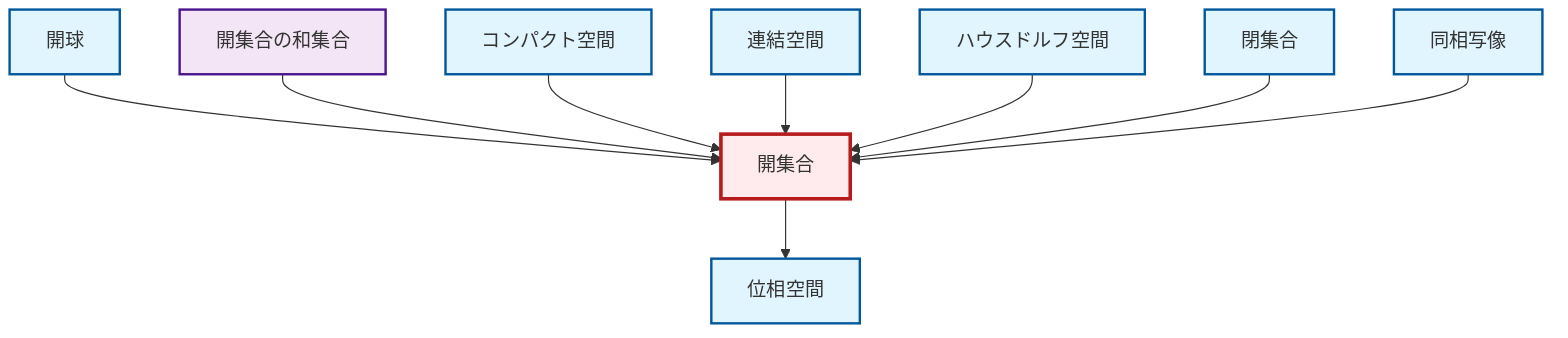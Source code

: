 graph TD
    classDef definition fill:#e1f5fe,stroke:#01579b,stroke-width:2px
    classDef theorem fill:#f3e5f5,stroke:#4a148c,stroke-width:2px
    classDef axiom fill:#fff3e0,stroke:#e65100,stroke-width:2px
    classDef example fill:#e8f5e9,stroke:#1b5e20,stroke-width:2px
    classDef current fill:#ffebee,stroke:#b71c1c,stroke-width:3px
    def-open-set["開集合"]:::definition
    def-compact["コンパクト空間"]:::definition
    def-homeomorphism["同相写像"]:::definition
    thm-union-open-sets["開集合の和集合"]:::theorem
    def-open-ball["開球"]:::definition
    def-topological-space["位相空間"]:::definition
    def-connected["連結空間"]:::definition
    def-closed-set["閉集合"]:::definition
    def-hausdorff["ハウスドルフ空間"]:::definition
    def-open-ball --> def-open-set
    thm-union-open-sets --> def-open-set
    def-compact --> def-open-set
    def-connected --> def-open-set
    def-open-set --> def-topological-space
    def-hausdorff --> def-open-set
    def-closed-set --> def-open-set
    def-homeomorphism --> def-open-set
    class def-open-set current